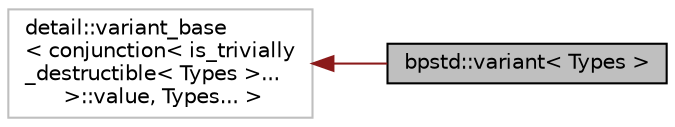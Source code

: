 digraph "bpstd::variant&lt; Types &gt;"
{
  edge [fontname="Helvetica",fontsize="10",labelfontname="Helvetica",labelfontsize="10"];
  node [fontname="Helvetica",fontsize="10",shape=record];
  rankdir="LR";
  Node0 [label="bpstd::variant\< Types \>",height=0.2,width=0.4,color="black", fillcolor="grey75", style="filled", fontcolor="black"];
  Node1 -> Node0 [dir="back",color="firebrick4",fontsize="10",style="solid",fontname="Helvetica"];
  Node1 [label="detail::variant_base\l\< conjunction\< is_trivially\l_destructible\< Types \>...\l \>::value, Types... \>",height=0.2,width=0.4,color="grey75", fillcolor="white", style="filled"];
}
